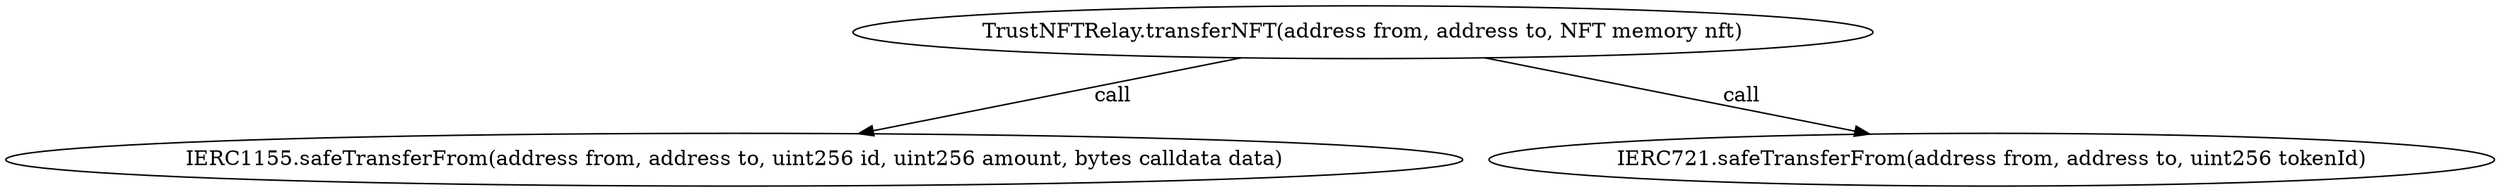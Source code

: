 digraph "" {
	graph [bb="0,0,1410,124.8"];
	node [label="\N"];
	"TrustNFTRelay.transferNFT(address from, address to, NFT memory nft)"	 [height=0.5,
		pos="767.35,106.8",
		width=8.1503];
	"IERC1155.safeTransferFrom(address from, address to, uint256 id, uint256 amount, bytes calldata data)"	 [height=0.5,
		pos="410.35,18",
		width=11.399];
	"TrustNFTRelay.transferNFT(address from, address to, NFT memory nft)" -> "IERC1155.safeTransferFrom(address from, address to, uint256 id, uint256 amount, bytes calldata data)" [key=call,
	label=" call",
	lp="633.2,62.4",
	pos="e,481.65,35.735 696.81,89.256 637.7,74.551 553.27,53.55 491.38,38.156"];
"IERC721.safeTransferFrom(address from, address to, uint256 tokenId)" [height=0.5,
	pos="1124.3,18",
	width=7.9342];
"TrustNFTRelay.transferNFT(address from, address to, NFT memory nft)" -> "IERC721.safeTransferFrom(address from, address to, uint256 tokenId)" [key=call,
label=" call",
lp="990.2,62.4",
pos="e,1054,35.508 837.88,89.256 897.29,74.479 982.25,53.344 1044.2,37.93"];
}
digraph "" {
	graph [bb="0,0,1410,124.8"];
	node [label="\N"];
	"TrustNFTRelay.transferNFT(address from, address to, NFT memory nft)"	 [height=0.5,
		pos="767.35,106.8",
		width=8.1503];
	"IERC1155.safeTransferFrom(address from, address to, uint256 id, uint256 amount, bytes calldata data)"	 [height=0.5,
		pos="410.35,18",
		width=11.399];
	"TrustNFTRelay.transferNFT(address from, address to, NFT memory nft)" -> "IERC1155.safeTransferFrom(address from, address to, uint256 id, uint256 amount, bytes calldata data)" [key=call,
	label=" call",
	lp="633.2,62.4",
	pos="e,481.65,35.735 696.81,89.256 637.7,74.551 553.27,53.55 491.38,38.156"];
"IERC721.safeTransferFrom(address from, address to, uint256 tokenId)" [height=0.5,
	pos="1124.3,18",
	width=7.9342];
"TrustNFTRelay.transferNFT(address from, address to, NFT memory nft)" -> "IERC721.safeTransferFrom(address from, address to, uint256 tokenId)" [key=call,
label=" call",
lp="990.2,62.4",
pos="e,1054,35.508 837.88,89.256 897.29,74.479 982.25,53.344 1044.2,37.93"];
}
